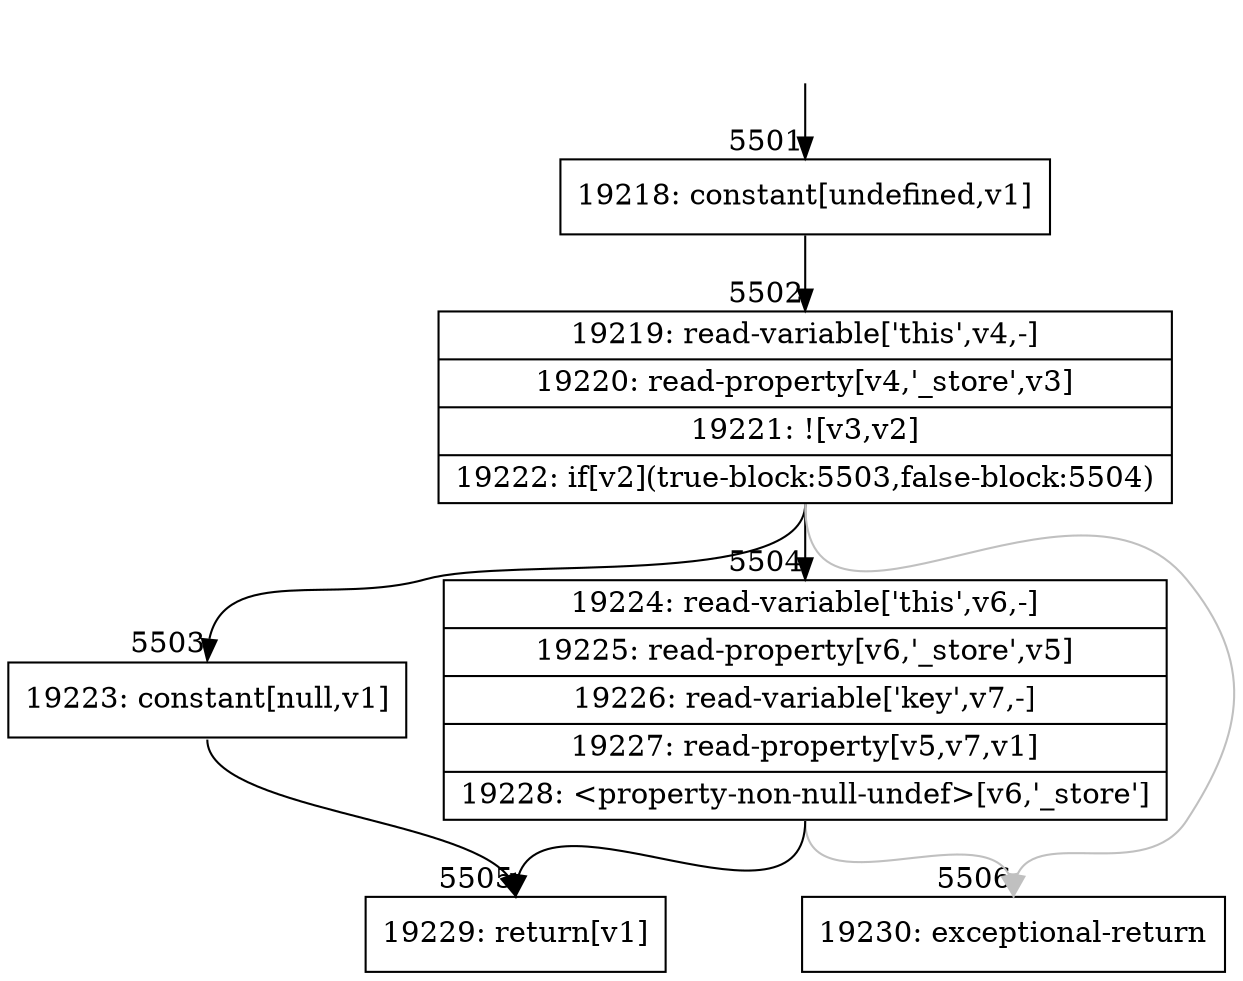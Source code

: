 digraph {
rankdir="TD"
BB_entry372[shape=none,label=""];
BB_entry372 -> BB5501 [tailport=s, headport=n, headlabel="    5501"]
BB5501 [shape=record label="{19218: constant[undefined,v1]}" ] 
BB5501 -> BB5502 [tailport=s, headport=n, headlabel="      5502"]
BB5502 [shape=record label="{19219: read-variable['this',v4,-]|19220: read-property[v4,'_store',v3]|19221: ![v3,v2]|19222: if[v2](true-block:5503,false-block:5504)}" ] 
BB5502 -> BB5503 [tailport=s, headport=n, headlabel="      5503"]
BB5502 -> BB5504 [tailport=s, headport=n, headlabel="      5504"]
BB5502 -> BB5506 [tailport=s, headport=n, color=gray, headlabel="      5506"]
BB5503 [shape=record label="{19223: constant[null,v1]}" ] 
BB5503 -> BB5505 [tailport=s, headport=n, headlabel="      5505"]
BB5504 [shape=record label="{19224: read-variable['this',v6,-]|19225: read-property[v6,'_store',v5]|19226: read-variable['key',v7,-]|19227: read-property[v5,v7,v1]|19228: \<property-non-null-undef\>[v6,'_store']}" ] 
BB5504 -> BB5505 [tailport=s, headport=n]
BB5504 -> BB5506 [tailport=s, headport=n, color=gray]
BB5505 [shape=record label="{19229: return[v1]}" ] 
BB5506 [shape=record label="{19230: exceptional-return}" ] 
//#$~ 9841
}
